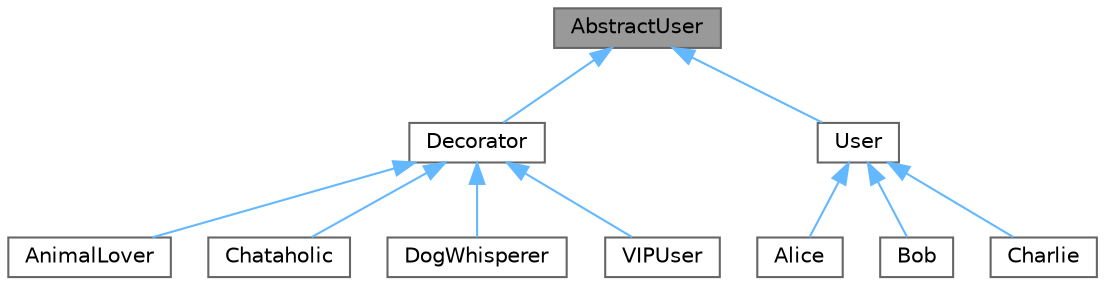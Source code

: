 digraph "AbstractUser"
{
 // LATEX_PDF_SIZE
  bgcolor="transparent";
  edge [fontname=Helvetica,fontsize=10,labelfontname=Helvetica,labelfontsize=10];
  node [fontname=Helvetica,fontsize=10,shape=box,height=0.2,width=0.4];
  Node1 [id="Node000001",label="AbstractUser",height=0.2,width=0.4,color="gray40", fillcolor="grey60", style="filled", fontcolor="black",tooltip="Abstract base for users and decorators to allow them to be treated the same."];
  Node1 -> Node2 [id="edge1_Node000001_Node000002",dir="back",color="steelblue1",style="solid",tooltip=" "];
  Node2 [id="Node000002",label="Decorator",height=0.2,width=0.4,color="gray40", fillcolor="white", style="filled",URL="$classDecorator.html",tooltip="Base decorator for dynamically adding responsibilities to AbstractUser objects."];
  Node2 -> Node3 [id="edge2_Node000002_Node000003",dir="back",color="steelblue1",style="solid",tooltip=" "];
  Node3 [id="Node000003",label="AnimalLover",height=0.2,width=0.4,color="gray40", fillcolor="white", style="filled",URL="$classAnimalLover.html",tooltip="Decorator that adds a blue \"Animal Lover\" tag to the user's name and customizes message output."];
  Node2 -> Node4 [id="edge3_Node000002_Node000004",dir="back",color="steelblue1",style="solid",tooltip=" "];
  Node4 [id="Node000004",label="Chataholic",height=0.2,width=0.4,color="gray40", fillcolor="white", style="filled",URL="$classChataholic.html",tooltip="Decorator that adds a purple \"Chataholic\" tag to the user's name and customizes message output."];
  Node2 -> Node5 [id="edge4_Node000002_Node000005",dir="back",color="steelblue1",style="solid",tooltip=" "];
  Node5 [id="Node000005",label="DogWhisperer",height=0.2,width=0.4,color="gray40", fillcolor="white", style="filled",URL="$classDogWhisperer.html",tooltip="Concrete decorator that adds a green \"Dog Whisperer\" tag to user names."];
  Node2 -> Node6 [id="edge5_Node000002_Node000006",dir="back",color="steelblue1",style="solid",tooltip=" "];
  Node6 [id="Node000006",label="VIPUser",height=0.2,width=0.4,color="gray40", fillcolor="white", style="filled",URL="$classVIPUser.html",tooltip="Concrete decorator that adds VIP status and priority messaging to users."];
  Node1 -> Node7 [id="edge6_Node000001_Node000007",dir="back",color="steelblue1",style="solid",tooltip=" "];
  Node7 [id="Node000007",label="User",height=0.2,width=0.4,color="gray40", fillcolor="white", style="filled",URL="$classUser.html",tooltip="Concrete implementation of AbstractUser that manages chat room memberships and command execution."];
  Node7 -> Node8 [id="edge7_Node000007_Node000008",dir="back",color="steelblue1",style="solid",tooltip=" "];
  Node8 [id="Node000008",label="Alice",height=0.2,width=0.4,color="gray40", fillcolor="white", style="filled",URL="$classAlice.html",tooltip="Concrete user implementation representing Alice."];
  Node7 -> Node9 [id="edge8_Node000007_Node000009",dir="back",color="steelblue1",style="solid",tooltip=" "];
  Node9 [id="Node000009",label="Bob",height=0.2,width=0.4,color="gray40", fillcolor="white", style="filled",URL="$classBob.html",tooltip="Concrete user implementation representing Bob."];
  Node7 -> Node10 [id="edge9_Node000007_Node000010",dir="back",color="steelblue1",style="solid",tooltip=" "];
  Node10 [id="Node000010",label="Charlie",height=0.2,width=0.4,color="gray40", fillcolor="white", style="filled",URL="$classCharlie.html",tooltip="Concrete user implementation representing Charlie."];
}
